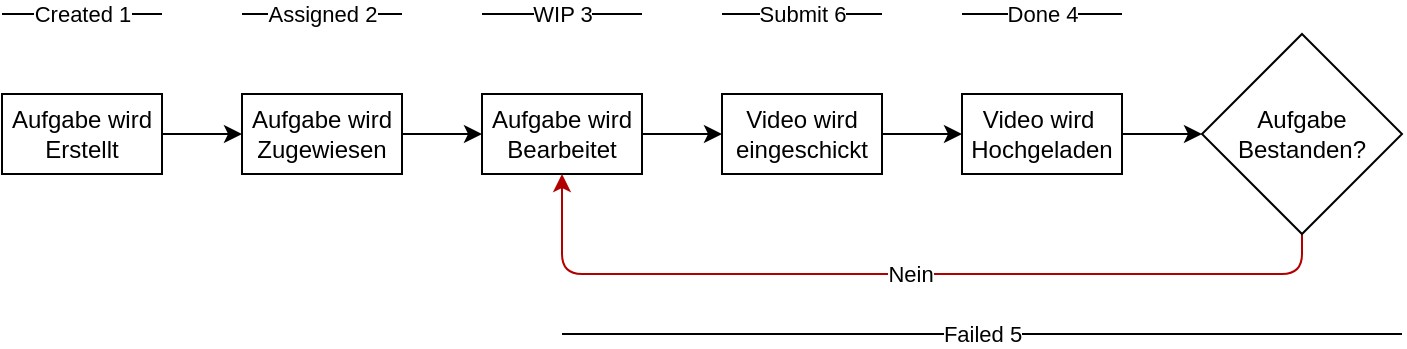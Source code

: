 <mxfile>
    <diagram id="LBG04qq17aFszhg-_FQY" name="Page-1">
        <mxGraphModel dx="693" dy="348" grid="1" gridSize="10" guides="1" tooltips="1" connect="1" arrows="1" fold="1" page="1" pageScale="1" pageWidth="1654" pageHeight="1169" math="0" shadow="0">
            <root>
                <mxCell id="0"/>
                <mxCell id="1" parent="0"/>
                <mxCell id="4" style="edgeStyle=none;html=1;exitX=1;exitY=0.5;exitDx=0;exitDy=0;" parent="1" source="2" target="3" edge="1">
                    <mxGeometry relative="1" as="geometry"/>
                </mxCell>
                <mxCell id="2" value="Aufgabe wird Erstellt" style="rounded=0;whiteSpace=wrap;html=1;" parent="1" vertex="1">
                    <mxGeometry x="120" y="160" width="80" height="40" as="geometry"/>
                </mxCell>
                <mxCell id="8" style="edgeStyle=none;html=1;exitX=1;exitY=0.5;exitDx=0;exitDy=0;entryX=0;entryY=0.5;entryDx=0;entryDy=0;" parent="1" source="3" target="5" edge="1">
                    <mxGeometry relative="1" as="geometry"/>
                </mxCell>
                <mxCell id="3" value="Aufgabe wird Zugewiesen" style="rounded=0;whiteSpace=wrap;html=1;" parent="1" vertex="1">
                    <mxGeometry x="240" y="160" width="80" height="40" as="geometry"/>
                </mxCell>
                <mxCell id="9" style="edgeStyle=none;html=1;exitX=1;exitY=0.5;exitDx=0;exitDy=0;entryX=0;entryY=0.5;entryDx=0;entryDy=0;" parent="1" source="5" target="6" edge="1">
                    <mxGeometry relative="1" as="geometry"/>
                </mxCell>
                <mxCell id="5" value="Aufgabe wird Bearbeitet" style="rounded=0;whiteSpace=wrap;html=1;" parent="1" vertex="1">
                    <mxGeometry x="360" y="160" width="80" height="40" as="geometry"/>
                </mxCell>
                <mxCell id="10" style="edgeStyle=none;html=1;exitX=1;exitY=0.5;exitDx=0;exitDy=0;entryX=0;entryY=0.5;entryDx=0;entryDy=0;" parent="1" source="6" target="7" edge="1">
                    <mxGeometry relative="1" as="geometry"/>
                </mxCell>
                <mxCell id="6" value="Video wird eingeschickt" style="rounded=0;whiteSpace=wrap;html=1;" parent="1" vertex="1">
                    <mxGeometry x="480" y="160" width="80" height="40" as="geometry"/>
                </mxCell>
                <mxCell id="13" style="edgeStyle=none;html=1;exitX=1;exitY=0.5;exitDx=0;exitDy=0;entryX=0;entryY=0.5;entryDx=0;entryDy=0;" parent="1" source="7" target="12" edge="1">
                    <mxGeometry relative="1" as="geometry"/>
                </mxCell>
                <mxCell id="7" value="Video wird&amp;nbsp; Hochgeladen" style="rounded=0;whiteSpace=wrap;html=1;" parent="1" vertex="1">
                    <mxGeometry x="600" y="160" width="80" height="40" as="geometry"/>
                </mxCell>
                <mxCell id="14" style="edgeStyle=none;html=1;exitX=0.5;exitY=1;exitDx=0;exitDy=0;entryX=0.5;entryY=1;entryDx=0;entryDy=0;fillColor=#e51400;strokeColor=#B20000;" parent="1" source="12" target="5" edge="1">
                    <mxGeometry relative="1" as="geometry">
                        <mxPoint x="380" y="240" as="targetPoint"/>
                        <Array as="points">
                            <mxPoint x="770" y="250"/>
                            <mxPoint x="400" y="250"/>
                        </Array>
                    </mxGeometry>
                </mxCell>
                <mxCell id="19" value="Nein" style="edgeLabel;html=1;align=center;verticalAlign=middle;resizable=0;points=[];" parent="14" vertex="1" connectable="0">
                    <mxGeometry x="-0.018" relative="1" as="geometry">
                        <mxPoint as="offset"/>
                    </mxGeometry>
                </mxCell>
                <mxCell id="12" value="Aufgabe Bestanden?" style="rhombus;whiteSpace=wrap;html=1;" parent="1" vertex="1">
                    <mxGeometry x="720" y="130" width="100" height="100" as="geometry"/>
                </mxCell>
                <mxCell id="15" value="Created 1" style="endArrow=none;html=1;" parent="1" edge="1">
                    <mxGeometry width="50" height="50" relative="1" as="geometry">
                        <mxPoint x="120" y="120" as="sourcePoint"/>
                        <mxPoint x="200" y="120" as="targetPoint"/>
                    </mxGeometry>
                </mxCell>
                <mxCell id="17" value="Assigned 2" style="endArrow=none;html=1;" parent="1" edge="1">
                    <mxGeometry width="50" height="50" relative="1" as="geometry">
                        <mxPoint x="240" y="120.0" as="sourcePoint"/>
                        <mxPoint x="320" y="120.0" as="targetPoint"/>
                        <mxPoint as="offset"/>
                    </mxGeometry>
                </mxCell>
                <mxCell id="18" value="WIP 3" style="endArrow=none;html=1;" parent="1" edge="1">
                    <mxGeometry width="50" height="50" relative="1" as="geometry">
                        <mxPoint x="360" y="120.0" as="sourcePoint"/>
                        <mxPoint x="440" y="120.0" as="targetPoint"/>
                        <mxPoint as="offset"/>
                    </mxGeometry>
                </mxCell>
                <mxCell id="20" value="Failed 5" style="endArrow=none;html=1;" parent="1" edge="1">
                    <mxGeometry width="50" height="50" relative="1" as="geometry">
                        <mxPoint x="400" y="280" as="sourcePoint"/>
                        <mxPoint x="820" y="280" as="targetPoint"/>
                        <mxPoint as="offset"/>
                    </mxGeometry>
                </mxCell>
                <mxCell id="22" value="Submit 6" style="endArrow=none;html=1;" parent="1" edge="1">
                    <mxGeometry width="50" height="50" relative="1" as="geometry">
                        <mxPoint x="480" y="120.0" as="sourcePoint"/>
                        <mxPoint x="560" y="120.0" as="targetPoint"/>
                        <mxPoint as="offset"/>
                    </mxGeometry>
                </mxCell>
                <mxCell id="23" value="Done 4" style="endArrow=none;html=1;" parent="1" edge="1">
                    <mxGeometry width="50" height="50" relative="1" as="geometry">
                        <mxPoint x="600" y="120" as="sourcePoint"/>
                        <mxPoint x="680" y="120" as="targetPoint"/>
                        <mxPoint as="offset"/>
                    </mxGeometry>
                </mxCell>
            </root>
        </mxGraphModel>
    </diagram>
</mxfile>